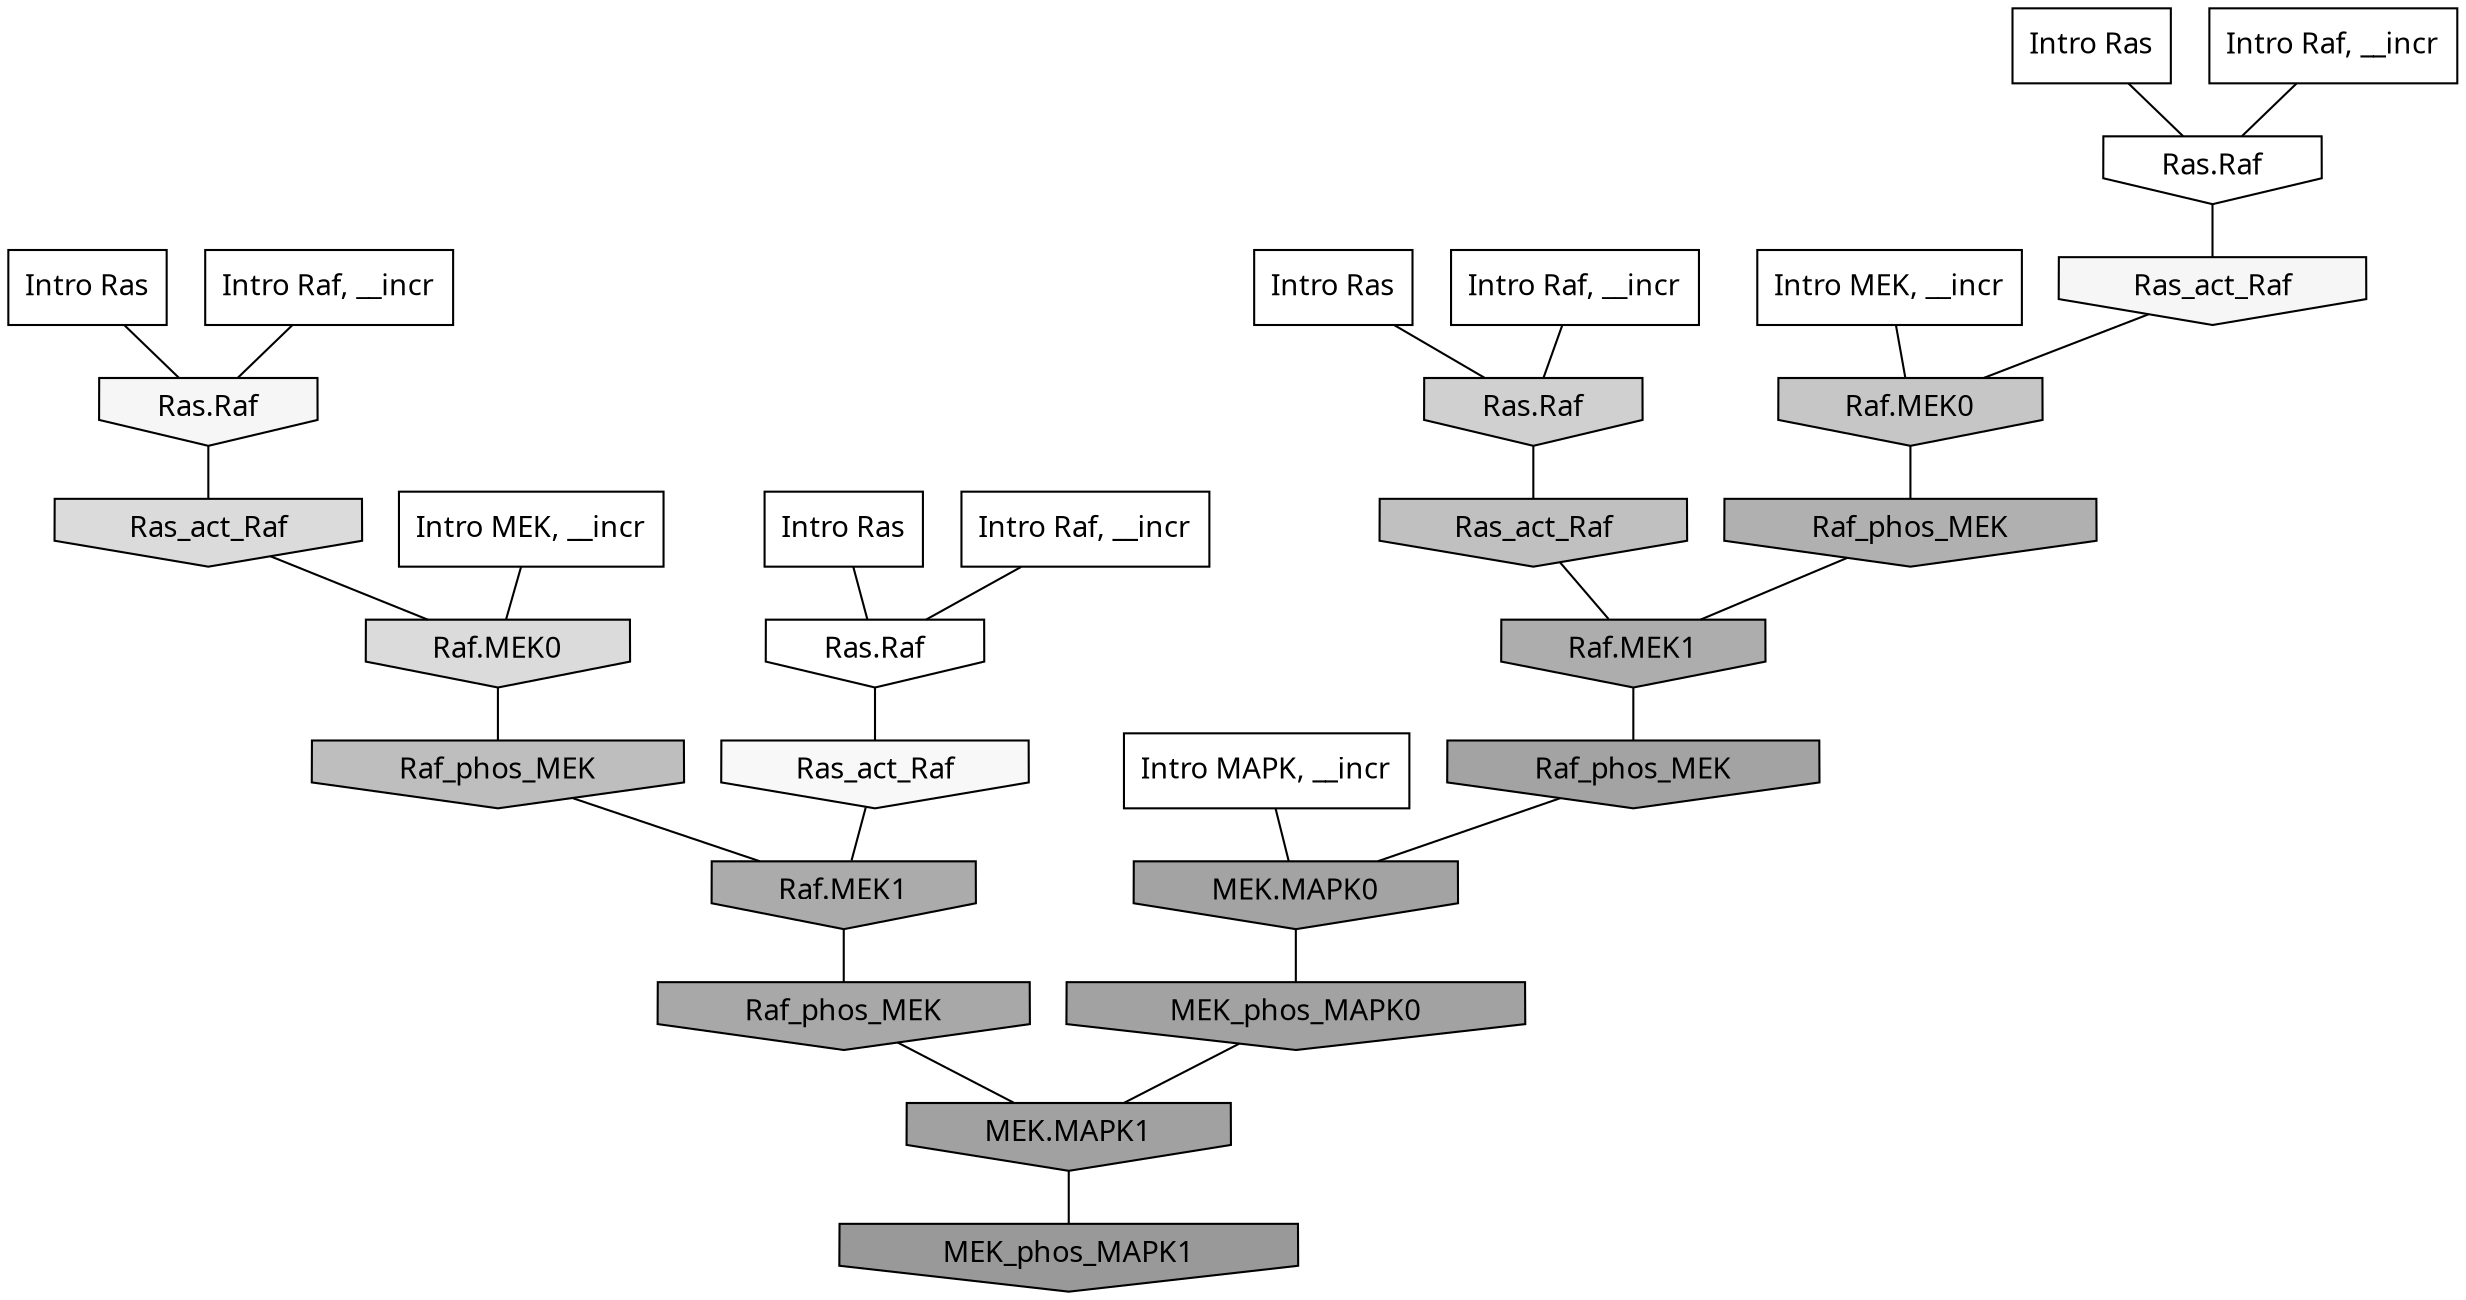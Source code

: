 digraph G{
  rankdir="TB";
  ranksep=0.30;
  node [fontname="CMU Serif"];
  edge [fontname="CMU Serif"];
  
  0 [label="Intro Ras", shape=rectangle, style=filled, fillcolor="0.000 0.000 1.000"]
  
  64 [label="Intro Ras", shape=rectangle, style=filled, fillcolor="0.000 0.000 1.000"]
  
  87 [label="Intro Ras", shape=rectangle, style=filled, fillcolor="0.000 0.000 1.000"]
  
  92 [label="Intro Ras", shape=rectangle, style=filled, fillcolor="0.000 0.000 1.000"]
  
  430 [label="Intro Raf, __incr", shape=rectangle, style=filled, fillcolor="0.000 0.000 1.000"]
  
  563 [label="Intro Raf, __incr", shape=rectangle, style=filled, fillcolor="0.000 0.000 1.000"]
  
  761 [label="Intro Raf, __incr", shape=rectangle, style=filled, fillcolor="0.000 0.000 1.000"]
  
  1023 [label="Intro Raf, __incr", shape=rectangle, style=filled, fillcolor="0.000 0.000 1.000"]
  
  1492 [label="Intro MEK, __incr", shape=rectangle, style=filled, fillcolor="0.000 0.000 1.000"]
  
  1846 [label="Intro MEK, __incr", shape=rectangle, style=filled, fillcolor="0.000 0.000 1.000"]
  
  2938 [label="Intro MAPK, __incr", shape=rectangle, style=filled, fillcolor="0.000 0.000 1.000"]
  
  3219 [label="Ras.Raf", shape=invhouse, style=filled, fillcolor="0.000 0.000 1.000"]
  
  3260 [label="Ras.Raf", shape=invhouse, style=filled, fillcolor="0.000 0.000 1.000"]
  
  3500 [label="Ras_act_Raf", shape=invhouse, style=filled, fillcolor="0.000 0.000 0.972"]
  
  3552 [label="Ras_act_Raf", shape=invhouse, style=filled, fillcolor="0.000 0.000 0.964"]
  
  3559 [label="Ras.Raf", shape=invhouse, style=filled, fillcolor="0.000 0.000 0.963"]
  
  5093 [label="Ras_act_Raf", shape=invhouse, style=filled, fillcolor="0.000 0.000 0.858"]
  
  5096 [label="Raf.MEK0", shape=invhouse, style=filled, fillcolor="0.000 0.000 0.858"]
  
  5881 [label="Ras.Raf", shape=invhouse, style=filled, fillcolor="0.000 0.000 0.816"]
  
  6870 [label="Raf.MEK0", shape=invhouse, style=filled, fillcolor="0.000 0.000 0.774"]
  
  7610 [label="Ras_act_Raf", shape=invhouse, style=filled, fillcolor="0.000 0.000 0.751"]
  
  7829 [label="Raf_phos_MEK", shape=invhouse, style=filled, fillcolor="0.000 0.000 0.743"]
  
  9861 [label="Raf_phos_MEK", shape=invhouse, style=filled, fillcolor="0.000 0.000 0.691"]
  
  10478 [label="Raf.MEK1", shape=invhouse, style=filled, fillcolor="0.000 0.000 0.678"]
  
  10828 [label="Raf.MEK1", shape=invhouse, style=filled, fillcolor="0.000 0.000 0.670"]
  
  11432 [label="Raf_phos_MEK", shape=invhouse, style=filled, fillcolor="0.000 0.000 0.659"]
  
  12620 [label="Raf_phos_MEK", shape=invhouse, style=filled, fillcolor="0.000 0.000 0.640"]
  
  12625 [label="MEK.MAPK0", shape=invhouse, style=filled, fillcolor="0.000 0.000 0.640"]
  
  12920 [label="MEK_phos_MAPK0", shape=invhouse, style=filled, fillcolor="0.000 0.000 0.635"]
  
  13159 [label="MEK.MAPK1", shape=invhouse, style=filled, fillcolor="0.000 0.000 0.631"]
  
  15369 [label="MEK_phos_MAPK1", shape=invhouse, style=filled, fillcolor="0.000 0.000 0.600"]
  
  
  13159 -> 15369 [dir=none, color="0.000 0.000 0.000"] 
  12920 -> 13159 [dir=none, color="0.000 0.000 0.000"] 
  12625 -> 12920 [dir=none, color="0.000 0.000 0.000"] 
  12620 -> 12625 [dir=none, color="0.000 0.000 0.000"] 
  11432 -> 13159 [dir=none, color="0.000 0.000 0.000"] 
  10828 -> 11432 [dir=none, color="0.000 0.000 0.000"] 
  10478 -> 12620 [dir=none, color="0.000 0.000 0.000"] 
  9861 -> 10478 [dir=none, color="0.000 0.000 0.000"] 
  7829 -> 10828 [dir=none, color="0.000 0.000 0.000"] 
  7610 -> 10478 [dir=none, color="0.000 0.000 0.000"] 
  6870 -> 9861 [dir=none, color="0.000 0.000 0.000"] 
  5881 -> 7610 [dir=none, color="0.000 0.000 0.000"] 
  5096 -> 7829 [dir=none, color="0.000 0.000 0.000"] 
  5093 -> 5096 [dir=none, color="0.000 0.000 0.000"] 
  3559 -> 5093 [dir=none, color="0.000 0.000 0.000"] 
  3552 -> 6870 [dir=none, color="0.000 0.000 0.000"] 
  3500 -> 10828 [dir=none, color="0.000 0.000 0.000"] 
  3260 -> 3500 [dir=none, color="0.000 0.000 0.000"] 
  3219 -> 3552 [dir=none, color="0.000 0.000 0.000"] 
  2938 -> 12625 [dir=none, color="0.000 0.000 0.000"] 
  1846 -> 5096 [dir=none, color="0.000 0.000 0.000"] 
  1492 -> 6870 [dir=none, color="0.000 0.000 0.000"] 
  1023 -> 3219 [dir=none, color="0.000 0.000 0.000"] 
  761 -> 3260 [dir=none, color="0.000 0.000 0.000"] 
  563 -> 5881 [dir=none, color="0.000 0.000 0.000"] 
  430 -> 3559 [dir=none, color="0.000 0.000 0.000"] 
  92 -> 3260 [dir=none, color="0.000 0.000 0.000"] 
  87 -> 3219 [dir=none, color="0.000 0.000 0.000"] 
  64 -> 5881 [dir=none, color="0.000 0.000 0.000"] 
  0 -> 3559 [dir=none, color="0.000 0.000 0.000"] 
  
  }
